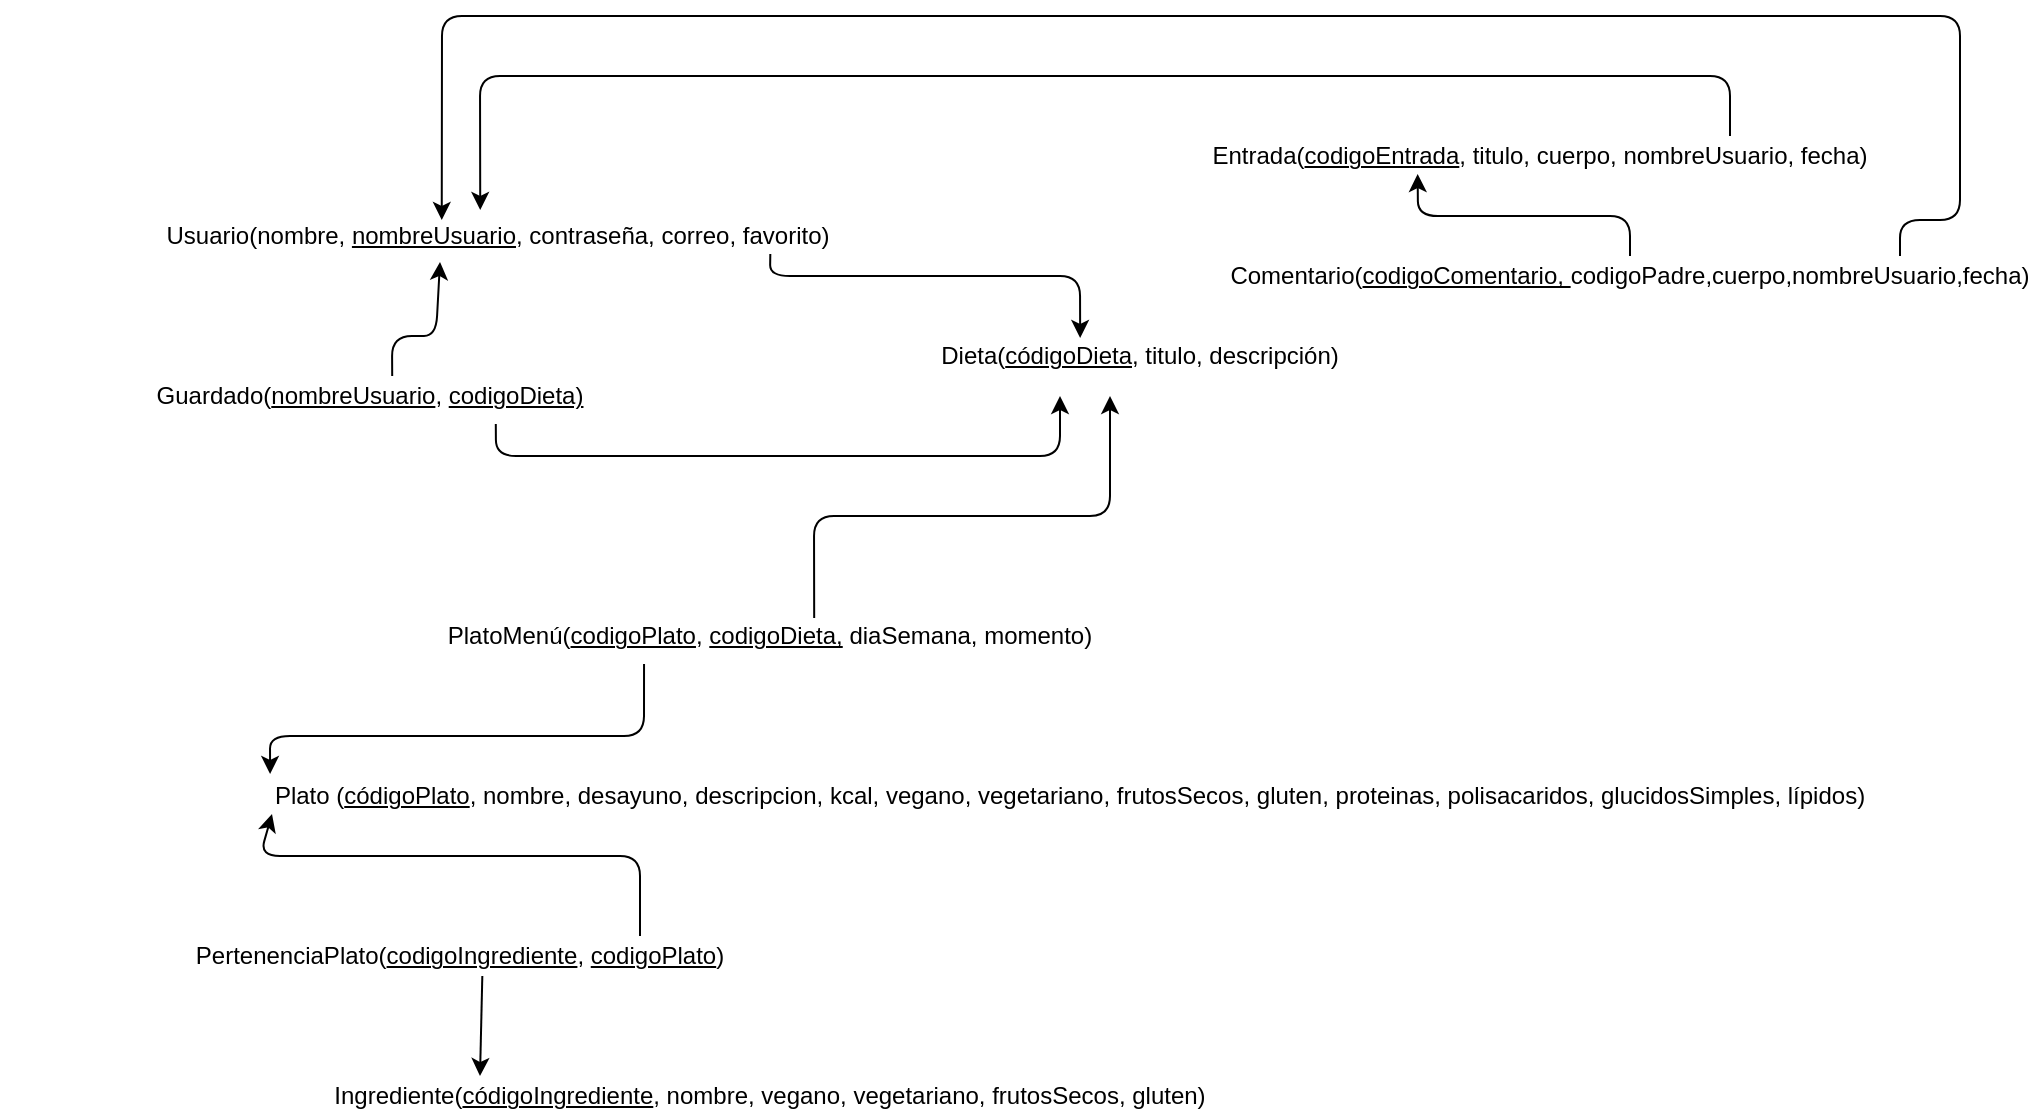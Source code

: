 <mxfile version="12.9.4" type="github">
  <diagram id="29hRNnKXACexP1v_duyr" name="Page-1">
    <mxGraphModel dx="2249" dy="794" grid="1" gridSize="10" guides="1" tooltips="1" connect="1" arrows="1" fold="1" page="1" pageScale="1" pageWidth="827" pageHeight="1169" math="0" shadow="0">
      <root>
        <mxCell id="0" />
        <mxCell id="1" parent="0" />
        <mxCell id="Ck8MsScD6dfkMRM8H-GI-1" value="Usuario(nombre, &lt;u&gt;nombreUsuario&lt;/u&gt;, contraseña, correo, favorito)" style="text;html=1;strokeColor=none;fillColor=none;align=center;verticalAlign=middle;whiteSpace=wrap;rounded=0;" parent="1" vertex="1">
          <mxGeometry x="44" y="180" width="370" height="20" as="geometry" />
        </mxCell>
        <mxCell id="Ck8MsScD6dfkMRM8H-GI-2" value="Plato (&lt;u&gt;códigoPlato&lt;/u&gt;, nombre, desayuno, descripcion, kcal, vegano, vegetariano, frutosSecos, gluten, proteinas, polisacaridos, glucidosSimples, lípidos)" style="text;html=1;strokeColor=none;fillColor=none;align=center;verticalAlign=middle;whiteSpace=wrap;rounded=0;" parent="1" vertex="1">
          <mxGeometry x="40" y="460" width="950" height="20" as="geometry" />
        </mxCell>
        <mxCell id="Ck8MsScD6dfkMRM8H-GI-3" value="Ingrediente(&lt;u&gt;códigoIngrediente&lt;/u&gt;, nombre, vegano, vegetariano, frutosSecos, gluten)" style="text;html=1;strokeColor=none;fillColor=none;align=center;verticalAlign=middle;whiteSpace=wrap;rounded=0;" parent="1" vertex="1">
          <mxGeometry x="75" y="610" width="580" height="20" as="geometry" />
        </mxCell>
        <mxCell id="Ck8MsScD6dfkMRM8H-GI-4" value="Dieta(&lt;u&gt;códigoDieta&lt;/u&gt;, titulo, descripción)" style="text;html=1;strokeColor=none;fillColor=none;align=center;verticalAlign=middle;whiteSpace=wrap;rounded=0;" parent="1" vertex="1">
          <mxGeometry x="440" y="240" width="220" height="20" as="geometry" />
        </mxCell>
        <mxCell id="Ck8MsScD6dfkMRM8H-GI-5" value="Guardado(&lt;u&gt;nombreUsuario&lt;/u&gt;, &lt;u&gt;codigoDieta)&lt;/u&gt;" style="text;html=1;strokeColor=none;fillColor=none;align=center;verticalAlign=middle;whiteSpace=wrap;rounded=0;" parent="1" vertex="1">
          <mxGeometry x="-20" y="260" width="370" height="20" as="geometry" />
        </mxCell>
        <mxCell id="Ck8MsScD6dfkMRM8H-GI-6" value="PertenenciaPlato(&lt;u&gt;codigoIngrediente&lt;/u&gt;, &lt;u&gt;codigoPlato&lt;/u&gt;)" style="text;html=1;strokeColor=none;fillColor=none;align=center;verticalAlign=middle;whiteSpace=wrap;rounded=0;" parent="1" vertex="1">
          <mxGeometry x="30" y="540" width="360" height="20" as="geometry" />
        </mxCell>
        <mxCell id="Ck8MsScD6dfkMRM8H-GI-7" value="PlatoMenú(&lt;u&gt;codigoPlato&lt;/u&gt;, &lt;u&gt;codigoDieta,&lt;/u&gt;&amp;nbsp;diaSemana, momento)" style="text;html=1;strokeColor=none;fillColor=none;align=center;verticalAlign=middle;whiteSpace=wrap;rounded=0;" parent="1" vertex="1">
          <mxGeometry x="130" y="380" width="470" height="20" as="geometry" />
        </mxCell>
        <mxCell id="Ck8MsScD6dfkMRM8H-GI-8" value="" style="endArrow=classic;html=1;exitX=0.53;exitY=0;exitDx=0;exitDy=0;exitPerimeter=0;" parent="1" source="Ck8MsScD6dfkMRM8H-GI-5" edge="1">
          <mxGeometry width="50" height="50" relative="1" as="geometry">
            <mxPoint x="210" y="220" as="sourcePoint" />
            <mxPoint x="200" y="203" as="targetPoint" />
            <Array as="points">
              <mxPoint x="176" y="240" />
              <mxPoint x="198" y="240" />
            </Array>
          </mxGeometry>
        </mxCell>
        <mxCell id="Ck8MsScD6dfkMRM8H-GI-9" value="" style="endArrow=classic;html=1;exitX=0.67;exitY=1.2;exitDx=0;exitDy=0;exitPerimeter=0;" parent="1" source="Ck8MsScD6dfkMRM8H-GI-5" edge="1">
          <mxGeometry width="50" height="50" relative="1" as="geometry">
            <mxPoint x="370" y="280" as="sourcePoint" />
            <mxPoint x="510" y="270" as="targetPoint" />
            <Array as="points">
              <mxPoint x="228" y="300" />
              <mxPoint x="510" y="300" />
            </Array>
          </mxGeometry>
        </mxCell>
        <mxCell id="Ck8MsScD6dfkMRM8H-GI-11" value="" style="endArrow=classic;html=1;entryX=0.079;entryY=-0.05;entryDx=0;entryDy=0;entryPerimeter=0;exitX=0.366;exitY=1.2;exitDx=0;exitDy=0;exitPerimeter=0;" parent="1" source="Ck8MsScD6dfkMRM8H-GI-7" target="Ck8MsScD6dfkMRM8H-GI-2" edge="1">
          <mxGeometry width="50" height="50" relative="1" as="geometry">
            <mxPoint x="440" y="420" as="sourcePoint" />
            <mxPoint x="490" y="370" as="targetPoint" />
            <Array as="points">
              <mxPoint x="302" y="440" />
              <mxPoint x="115" y="440" />
            </Array>
          </mxGeometry>
        </mxCell>
        <mxCell id="Ck8MsScD6dfkMRM8H-GI-12" value="" style="endArrow=classic;html=1;entryX=0.25;entryY=0;entryDx=0;entryDy=0;exitX=0.531;exitY=1;exitDx=0;exitDy=0;exitPerimeter=0;" parent="1" source="Ck8MsScD6dfkMRM8H-GI-6" target="Ck8MsScD6dfkMRM8H-GI-3" edge="1">
          <mxGeometry width="50" height="50" relative="1" as="geometry">
            <mxPoint x="390" y="590" as="sourcePoint" />
            <mxPoint x="440" y="540" as="targetPoint" />
          </mxGeometry>
        </mxCell>
        <mxCell id="Ck8MsScD6dfkMRM8H-GI-13" value="" style="endArrow=classic;html=1;entryX=0.08;entryY=0.95;entryDx=0;entryDy=0;entryPerimeter=0;exitX=0.75;exitY=0;exitDx=0;exitDy=0;" parent="1" source="Ck8MsScD6dfkMRM8H-GI-6" target="Ck8MsScD6dfkMRM8H-GI-2" edge="1">
          <mxGeometry width="50" height="50" relative="1" as="geometry">
            <mxPoint x="240" y="550" as="sourcePoint" />
            <mxPoint x="290" y="500" as="targetPoint" />
            <Array as="points">
              <mxPoint x="300" y="500" />
              <mxPoint x="110" y="500" />
            </Array>
          </mxGeometry>
        </mxCell>
        <mxCell id="Ck8MsScD6dfkMRM8H-GI-14" value="" style="endArrow=classic;html=1;exitX=0.547;exitY=0.05;exitDx=0;exitDy=0;exitPerimeter=0;" parent="1" source="Ck8MsScD6dfkMRM8H-GI-7" edge="1">
          <mxGeometry width="50" height="50" relative="1" as="geometry">
            <mxPoint x="280" y="440" as="sourcePoint" />
            <mxPoint x="535" y="270" as="targetPoint" />
            <Array as="points">
              <mxPoint x="387" y="330" />
              <mxPoint x="535" y="330" />
            </Array>
          </mxGeometry>
        </mxCell>
        <mxCell id="Ck8MsScD6dfkMRM8H-GI-15" value="" style="endArrow=classic;html=1;exitX=0.868;exitY=0.95;exitDx=0;exitDy=0;exitPerimeter=0;entryX=0.364;entryY=0.05;entryDx=0;entryDy=0;entryPerimeter=0;" parent="1" source="Ck8MsScD6dfkMRM8H-GI-1" target="Ck8MsScD6dfkMRM8H-GI-4" edge="1">
          <mxGeometry width="50" height="50" relative="1" as="geometry">
            <mxPoint x="430" y="250" as="sourcePoint" />
            <mxPoint x="480" y="200" as="targetPoint" />
            <Array as="points">
              <mxPoint x="365" y="210" />
              <mxPoint x="520" y="210" />
            </Array>
          </mxGeometry>
        </mxCell>
        <mxCell id="ht0k7h-KClMYMFjoketY-1" value="Entrada(&lt;u&gt;codigoEntrada&lt;/u&gt;, titulo, cuerpo, nombreUsuario, fecha)" style="text;html=1;strokeColor=none;fillColor=none;align=center;verticalAlign=middle;whiteSpace=wrap;rounded=0;" parent="1" vertex="1">
          <mxGeometry x="560" y="140" width="380" height="20" as="geometry" />
        </mxCell>
        <mxCell id="ht0k7h-KClMYMFjoketY-3" value="" style="endArrow=classic;html=1;exitX=0.75;exitY=0;exitDx=0;exitDy=0;entryX=0.476;entryY=-0.15;entryDx=0;entryDy=0;entryPerimeter=0;" parent="1" source="ht0k7h-KClMYMFjoketY-1" target="Ck8MsScD6dfkMRM8H-GI-1" edge="1">
          <mxGeometry width="50" height="50" relative="1" as="geometry">
            <mxPoint x="840" y="130" as="sourcePoint" />
            <mxPoint x="220" y="170" as="targetPoint" />
            <Array as="points">
              <mxPoint x="845" y="110" />
              <mxPoint x="560" y="110" />
              <mxPoint x="220" y="110" />
            </Array>
          </mxGeometry>
        </mxCell>
        <mxCell id="ht0k7h-KClMYMFjoketY-4" value="Comentario(&lt;u&gt;codigoComentario,&amp;nbsp;&lt;/u&gt;codigoPadre,cuerpo,nombreUsuario,fecha)" style="text;html=1;strokeColor=none;fillColor=none;align=center;verticalAlign=middle;whiteSpace=wrap;rounded=0;" parent="1" vertex="1">
          <mxGeometry x="680" y="200" width="230" height="20" as="geometry" />
        </mxCell>
        <mxCell id="ht0k7h-KClMYMFjoketY-5" value="" style="endArrow=classic;html=1;entryX=0.339;entryY=0.95;entryDx=0;entryDy=0;entryPerimeter=0;exitX=0.5;exitY=0;exitDx=0;exitDy=0;" parent="1" source="ht0k7h-KClMYMFjoketY-4" target="ht0k7h-KClMYMFjoketY-1" edge="1">
          <mxGeometry width="50" height="50" relative="1" as="geometry">
            <mxPoint x="710" y="220" as="sourcePoint" />
            <mxPoint x="760" y="170" as="targetPoint" />
            <Array as="points">
              <mxPoint x="795" y="180" />
              <mxPoint x="689" y="180" />
            </Array>
          </mxGeometry>
        </mxCell>
        <mxCell id="ht0k7h-KClMYMFjoketY-6" value="" style="endArrow=classic;html=1;entryX=0.424;entryY=0.1;entryDx=0;entryDy=0;entryPerimeter=0;" parent="1" target="Ck8MsScD6dfkMRM8H-GI-1" edge="1">
          <mxGeometry width="50" height="50" relative="1" as="geometry">
            <mxPoint x="930" y="200" as="sourcePoint" />
            <mxPoint x="230" y="170" as="targetPoint" />
            <Array as="points">
              <mxPoint x="930" y="182" />
              <mxPoint x="960" y="182" />
              <mxPoint x="960" y="80" />
              <mxPoint x="920" y="80" />
              <mxPoint x="201" y="80" />
            </Array>
          </mxGeometry>
        </mxCell>
      </root>
    </mxGraphModel>
  </diagram>
</mxfile>
